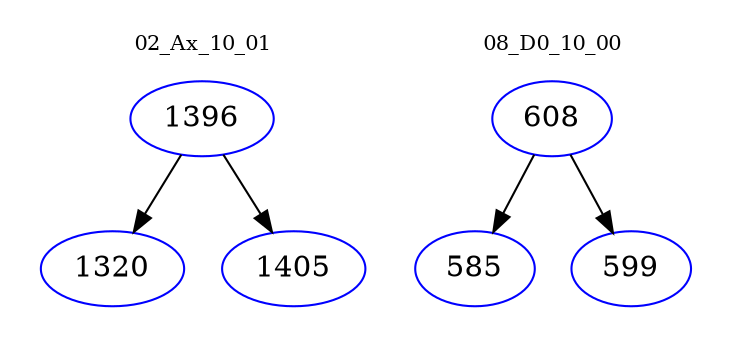 digraph{
subgraph cluster_0 {
color = white
label = "02_Ax_10_01";
fontsize=10;
T0_1396 [label="1396", color="blue"]
T0_1396 -> T0_1320 [color="black"]
T0_1320 [label="1320", color="blue"]
T0_1396 -> T0_1405 [color="black"]
T0_1405 [label="1405", color="blue"]
}
subgraph cluster_1 {
color = white
label = "08_D0_10_00";
fontsize=10;
T1_608 [label="608", color="blue"]
T1_608 -> T1_585 [color="black"]
T1_585 [label="585", color="blue"]
T1_608 -> T1_599 [color="black"]
T1_599 [label="599", color="blue"]
}
}
